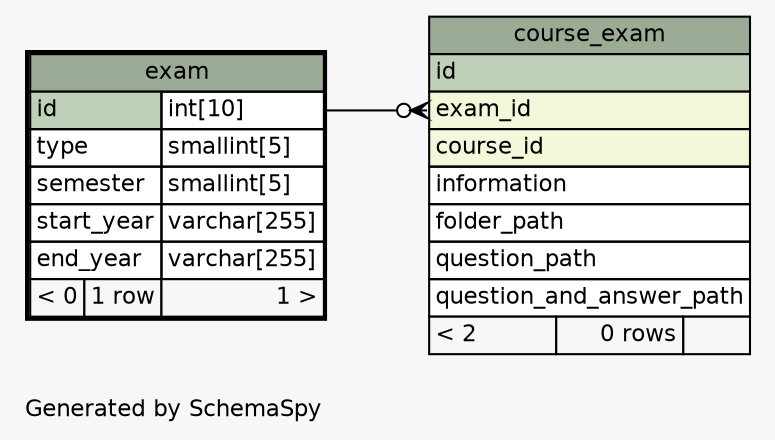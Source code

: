 // dot 2.44.1 on Linux 5.5.13-arch2-1
// SchemaSpy rev 590
digraph "oneDegreeRelationshipsDiagram" {
  graph [
    rankdir="RL"
    bgcolor="#f7f7f7"
    label="\nGenerated by SchemaSpy"
    labeljust="l"
    nodesep="0.18"
    ranksep="0.46"
    fontname="Helvetica"
    fontsize="11"
  ];
  node [
    fontname="Helvetica"
    fontsize="11"
    shape="plaintext"
  ];
  edge [
    arrowsize="0.8"
  ];
  "course_exam":"exam_id":w -> "exam":"id.type":e [arrowhead=none dir=back arrowtail=crowodot];
  "course_exam" [
    label=<
    <TABLE BORDER="0" CELLBORDER="1" CELLSPACING="0" BGCOLOR="#ffffff">
      <TR><TD COLSPAN="3" BGCOLOR="#9bab96" ALIGN="CENTER">course_exam</TD></TR>
      <TR><TD PORT="id" COLSPAN="3" BGCOLOR="#bed1b8" ALIGN="LEFT">id</TD></TR>
      <TR><TD PORT="exam_id" COLSPAN="3" BGCOLOR="#f4f7da" ALIGN="LEFT">exam_id</TD></TR>
      <TR><TD PORT="course_id" COLSPAN="3" BGCOLOR="#f4f7da" ALIGN="LEFT">course_id</TD></TR>
      <TR><TD PORT="information" COLSPAN="3" ALIGN="LEFT">information</TD></TR>
      <TR><TD PORT="folder_path" COLSPAN="3" ALIGN="LEFT">folder_path</TD></TR>
      <TR><TD PORT="question_path" COLSPAN="3" ALIGN="LEFT">question_path</TD></TR>
      <TR><TD PORT="question_and_answer_path" COLSPAN="3" ALIGN="LEFT">question_and_answer_path</TD></TR>
      <TR><TD ALIGN="LEFT" BGCOLOR="#f7f7f7">&lt; 2</TD><TD ALIGN="RIGHT" BGCOLOR="#f7f7f7">0 rows</TD><TD ALIGN="RIGHT" BGCOLOR="#f7f7f7">  </TD></TR>
    </TABLE>>
    URL="course_exam.html"
    tooltip="course_exam"
  ];
  "exam" [
    label=<
    <TABLE BORDER="2" CELLBORDER="1" CELLSPACING="0" BGCOLOR="#ffffff">
      <TR><TD COLSPAN="3" BGCOLOR="#9bab96" ALIGN="CENTER">exam</TD></TR>
      <TR><TD PORT="id" COLSPAN="2" BGCOLOR="#bed1b8" ALIGN="LEFT">id</TD><TD PORT="id.type" ALIGN="LEFT">int[10]</TD></TR>
      <TR><TD PORT="type" COLSPAN="2" ALIGN="LEFT">type</TD><TD PORT="type.type" ALIGN="LEFT">smallint[5]</TD></TR>
      <TR><TD PORT="semester" COLSPAN="2" ALIGN="LEFT">semester</TD><TD PORT="semester.type" ALIGN="LEFT">smallint[5]</TD></TR>
      <TR><TD PORT="start_year" COLSPAN="2" ALIGN="LEFT">start_year</TD><TD PORT="start_year.type" ALIGN="LEFT">varchar[255]</TD></TR>
      <TR><TD PORT="end_year" COLSPAN="2" ALIGN="LEFT">end_year</TD><TD PORT="end_year.type" ALIGN="LEFT">varchar[255]</TD></TR>
      <TR><TD ALIGN="LEFT" BGCOLOR="#f7f7f7">&lt; 0</TD><TD ALIGN="RIGHT" BGCOLOR="#f7f7f7">1 row</TD><TD ALIGN="RIGHT" BGCOLOR="#f7f7f7">1 &gt;</TD></TR>
    </TABLE>>
    URL="exam.html"
    tooltip="exam"
  ];
}
